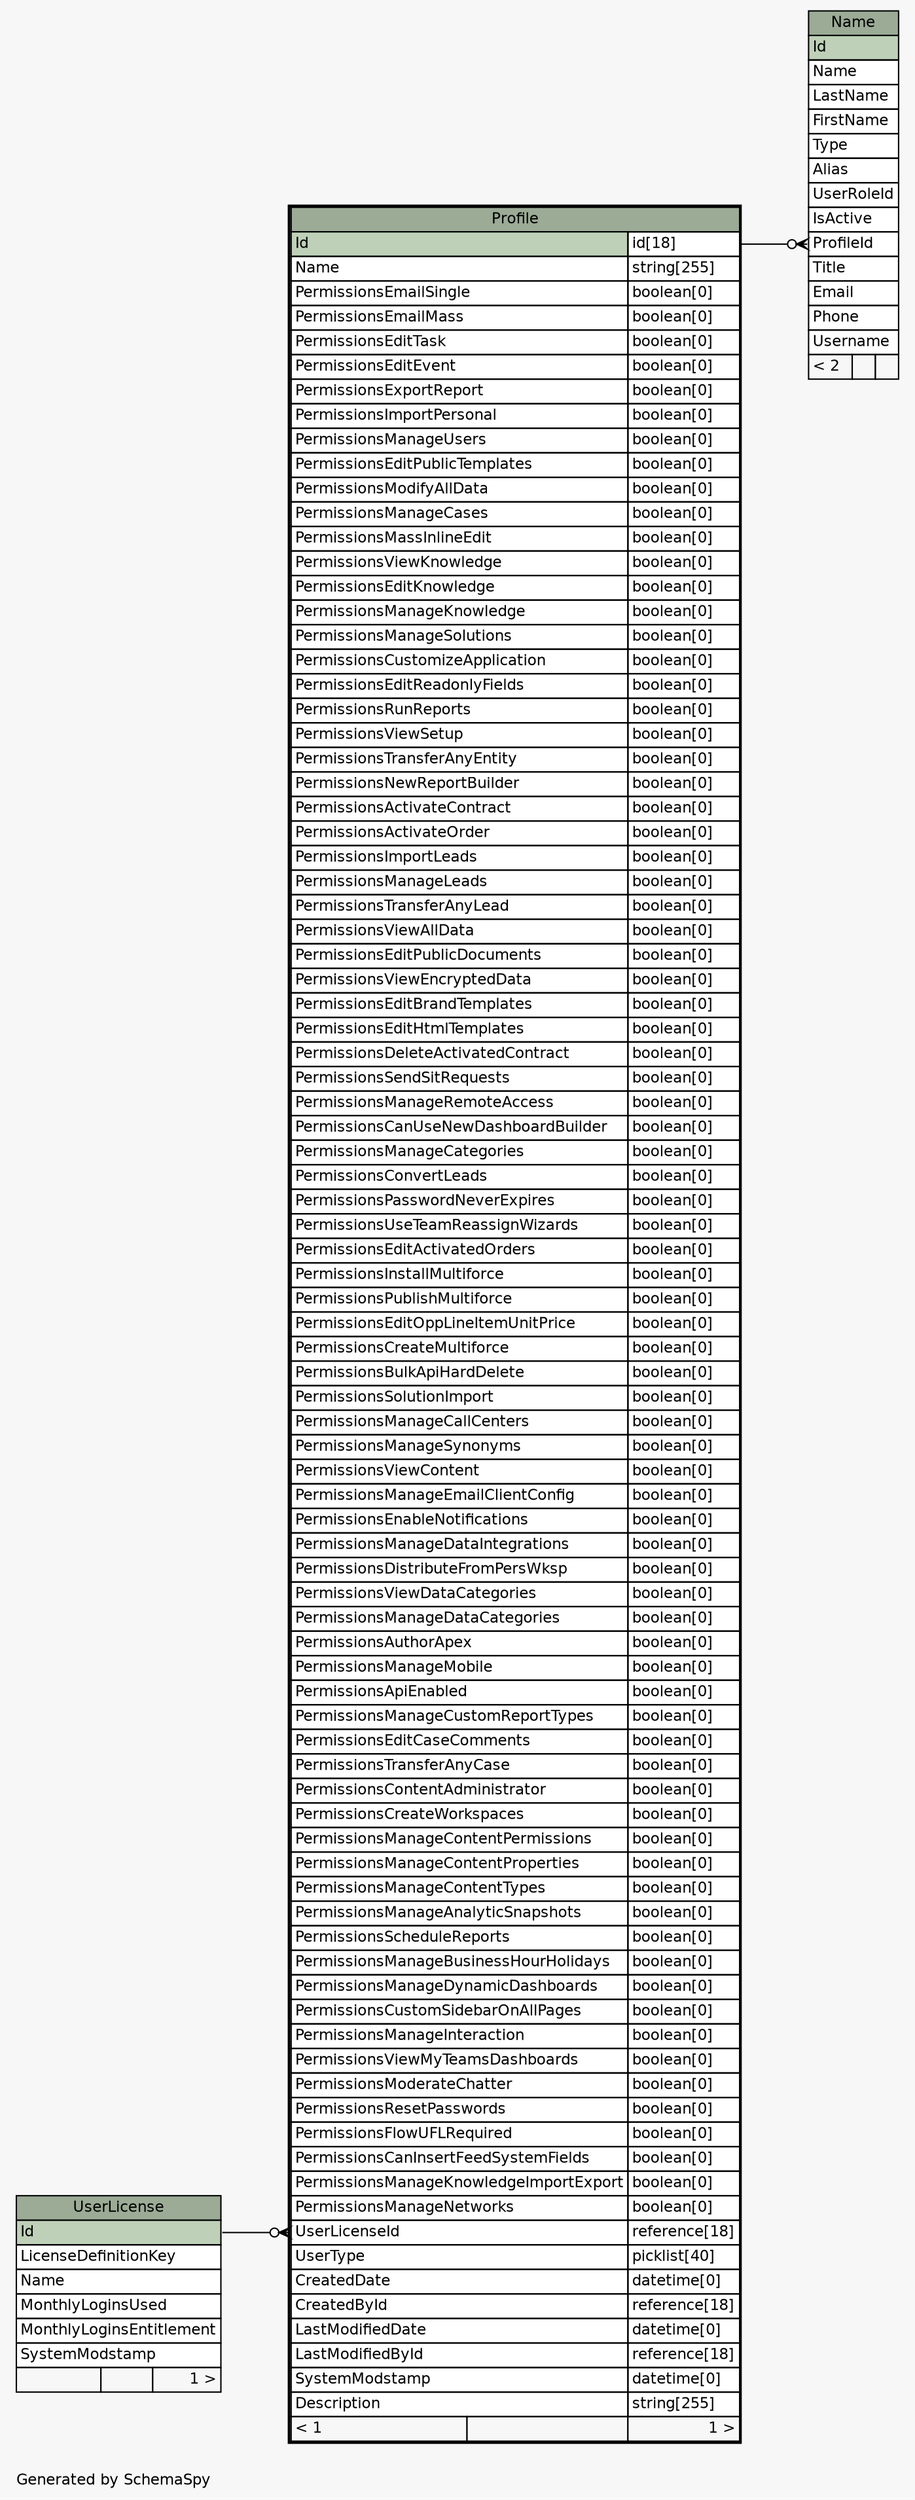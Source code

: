 // dot 2.36.0 on Mac OS X 10.11.6
// SchemaSpy rev 590
digraph "oneDegreeRelationshipsDiagram" {
  graph [
    rankdir="RL"
    bgcolor="#f7f7f7"
    label="\nGenerated by SchemaSpy"
    labeljust="l"
    nodesep="0.18"
    ranksep="0.46"
    fontname="Helvetica"
    fontsize="11"
  ];
  node [
    fontname="Helvetica"
    fontsize="11"
    shape="plaintext"
  ];
  edge [
    arrowsize="0.8"
  ];
  "Name":"ProfileId":w -> "Profile":"Id.type":e [arrowhead=none dir=back arrowtail=crowodot];
  "Profile":"UserLicenseId":w -> "UserLicense":"Id":e [arrowhead=none dir=back arrowtail=crowodot];
  "Name" [
    label=<
    <TABLE BORDER="0" CELLBORDER="1" CELLSPACING="0" BGCOLOR="#ffffff">
      <TR><TD COLSPAN="3" BGCOLOR="#9bab96" ALIGN="CENTER">Name</TD></TR>
      <TR><TD PORT="Id" COLSPAN="3" BGCOLOR="#bed1b8" ALIGN="LEFT">Id</TD></TR>
      <TR><TD PORT="Name" COLSPAN="3" ALIGN="LEFT">Name</TD></TR>
      <TR><TD PORT="LastName" COLSPAN="3" ALIGN="LEFT">LastName</TD></TR>
      <TR><TD PORT="FirstName" COLSPAN="3" ALIGN="LEFT">FirstName</TD></TR>
      <TR><TD PORT="Type" COLSPAN="3" ALIGN="LEFT">Type</TD></TR>
      <TR><TD PORT="Alias" COLSPAN="3" ALIGN="LEFT">Alias</TD></TR>
      <TR><TD PORT="UserRoleId" COLSPAN="3" ALIGN="LEFT">UserRoleId</TD></TR>
      <TR><TD PORT="IsActive" COLSPAN="3" ALIGN="LEFT">IsActive</TD></TR>
      <TR><TD PORT="ProfileId" COLSPAN="3" ALIGN="LEFT">ProfileId</TD></TR>
      <TR><TD PORT="Title" COLSPAN="3" ALIGN="LEFT">Title</TD></TR>
      <TR><TD PORT="Email" COLSPAN="3" ALIGN="LEFT">Email</TD></TR>
      <TR><TD PORT="Phone" COLSPAN="3" ALIGN="LEFT">Phone</TD></TR>
      <TR><TD PORT="Username" COLSPAN="3" ALIGN="LEFT">Username</TD></TR>
      <TR><TD ALIGN="LEFT" BGCOLOR="#f7f7f7">&lt; 2</TD><TD ALIGN="RIGHT" BGCOLOR="#f7f7f7">  </TD><TD ALIGN="RIGHT" BGCOLOR="#f7f7f7">  </TD></TR>
    </TABLE>>
    URL="Name.html"
    tooltip="Name"
  ];
  "Profile" [
    label=<
    <TABLE BORDER="2" CELLBORDER="1" CELLSPACING="0" BGCOLOR="#ffffff">
      <TR><TD COLSPAN="3" BGCOLOR="#9bab96" ALIGN="CENTER">Profile</TD></TR>
      <TR><TD PORT="Id" COLSPAN="2" BGCOLOR="#bed1b8" ALIGN="LEFT">Id</TD><TD PORT="Id.type" ALIGN="LEFT">id[18]</TD></TR>
      <TR><TD PORT="Name" COLSPAN="2" ALIGN="LEFT">Name</TD><TD PORT="Name.type" ALIGN="LEFT">string[255]</TD></TR>
      <TR><TD PORT="PermissionsEmailSingle" COLSPAN="2" ALIGN="LEFT">PermissionsEmailSingle</TD><TD PORT="PermissionsEmailSingle.type" ALIGN="LEFT">boolean[0]</TD></TR>
      <TR><TD PORT="PermissionsEmailMass" COLSPAN="2" ALIGN="LEFT">PermissionsEmailMass</TD><TD PORT="PermissionsEmailMass.type" ALIGN="LEFT">boolean[0]</TD></TR>
      <TR><TD PORT="PermissionsEditTask" COLSPAN="2" ALIGN="LEFT">PermissionsEditTask</TD><TD PORT="PermissionsEditTask.type" ALIGN="LEFT">boolean[0]</TD></TR>
      <TR><TD PORT="PermissionsEditEvent" COLSPAN="2" ALIGN="LEFT">PermissionsEditEvent</TD><TD PORT="PermissionsEditEvent.type" ALIGN="LEFT">boolean[0]</TD></TR>
      <TR><TD PORT="PermissionsExportReport" COLSPAN="2" ALIGN="LEFT">PermissionsExportReport</TD><TD PORT="PermissionsExportReport.type" ALIGN="LEFT">boolean[0]</TD></TR>
      <TR><TD PORT="PermissionsImportPersonal" COLSPAN="2" ALIGN="LEFT">PermissionsImportPersonal</TD><TD PORT="PermissionsImportPersonal.type" ALIGN="LEFT">boolean[0]</TD></TR>
      <TR><TD PORT="PermissionsManageUsers" COLSPAN="2" ALIGN="LEFT">PermissionsManageUsers</TD><TD PORT="PermissionsManageUsers.type" ALIGN="LEFT">boolean[0]</TD></TR>
      <TR><TD PORT="PermissionsEditPublicTemplates" COLSPAN="2" ALIGN="LEFT">PermissionsEditPublicTemplates</TD><TD PORT="PermissionsEditPublicTemplates.type" ALIGN="LEFT">boolean[0]</TD></TR>
      <TR><TD PORT="PermissionsModifyAllData" COLSPAN="2" ALIGN="LEFT">PermissionsModifyAllData</TD><TD PORT="PermissionsModifyAllData.type" ALIGN="LEFT">boolean[0]</TD></TR>
      <TR><TD PORT="PermissionsManageCases" COLSPAN="2" ALIGN="LEFT">PermissionsManageCases</TD><TD PORT="PermissionsManageCases.type" ALIGN="LEFT">boolean[0]</TD></TR>
      <TR><TD PORT="PermissionsMassInlineEdit" COLSPAN="2" ALIGN="LEFT">PermissionsMassInlineEdit</TD><TD PORT="PermissionsMassInlineEdit.type" ALIGN="LEFT">boolean[0]</TD></TR>
      <TR><TD PORT="PermissionsViewKnowledge" COLSPAN="2" ALIGN="LEFT">PermissionsViewKnowledge</TD><TD PORT="PermissionsViewKnowledge.type" ALIGN="LEFT">boolean[0]</TD></TR>
      <TR><TD PORT="PermissionsEditKnowledge" COLSPAN="2" ALIGN="LEFT">PermissionsEditKnowledge</TD><TD PORT="PermissionsEditKnowledge.type" ALIGN="LEFT">boolean[0]</TD></TR>
      <TR><TD PORT="PermissionsManageKnowledge" COLSPAN="2" ALIGN="LEFT">PermissionsManageKnowledge</TD><TD PORT="PermissionsManageKnowledge.type" ALIGN="LEFT">boolean[0]</TD></TR>
      <TR><TD PORT="PermissionsManageSolutions" COLSPAN="2" ALIGN="LEFT">PermissionsManageSolutions</TD><TD PORT="PermissionsManageSolutions.type" ALIGN="LEFT">boolean[0]</TD></TR>
      <TR><TD PORT="PermissionsCustomizeApplication" COLSPAN="2" ALIGN="LEFT">PermissionsCustomizeApplication</TD><TD PORT="PermissionsCustomizeApplication.type" ALIGN="LEFT">boolean[0]</TD></TR>
      <TR><TD PORT="PermissionsEditReadonlyFields" COLSPAN="2" ALIGN="LEFT">PermissionsEditReadonlyFields</TD><TD PORT="PermissionsEditReadonlyFields.type" ALIGN="LEFT">boolean[0]</TD></TR>
      <TR><TD PORT="PermissionsRunReports" COLSPAN="2" ALIGN="LEFT">PermissionsRunReports</TD><TD PORT="PermissionsRunReports.type" ALIGN="LEFT">boolean[0]</TD></TR>
      <TR><TD PORT="PermissionsViewSetup" COLSPAN="2" ALIGN="LEFT">PermissionsViewSetup</TD><TD PORT="PermissionsViewSetup.type" ALIGN="LEFT">boolean[0]</TD></TR>
      <TR><TD PORT="PermissionsTransferAnyEntity" COLSPAN="2" ALIGN="LEFT">PermissionsTransferAnyEntity</TD><TD PORT="PermissionsTransferAnyEntity.type" ALIGN="LEFT">boolean[0]</TD></TR>
      <TR><TD PORT="PermissionsNewReportBuilder" COLSPAN="2" ALIGN="LEFT">PermissionsNewReportBuilder</TD><TD PORT="PermissionsNewReportBuilder.type" ALIGN="LEFT">boolean[0]</TD></TR>
      <TR><TD PORT="PermissionsActivateContract" COLSPAN="2" ALIGN="LEFT">PermissionsActivateContract</TD><TD PORT="PermissionsActivateContract.type" ALIGN="LEFT">boolean[0]</TD></TR>
      <TR><TD PORT="PermissionsActivateOrder" COLSPAN="2" ALIGN="LEFT">PermissionsActivateOrder</TD><TD PORT="PermissionsActivateOrder.type" ALIGN="LEFT">boolean[0]</TD></TR>
      <TR><TD PORT="PermissionsImportLeads" COLSPAN="2" ALIGN="LEFT">PermissionsImportLeads</TD><TD PORT="PermissionsImportLeads.type" ALIGN="LEFT">boolean[0]</TD></TR>
      <TR><TD PORT="PermissionsManageLeads" COLSPAN="2" ALIGN="LEFT">PermissionsManageLeads</TD><TD PORT="PermissionsManageLeads.type" ALIGN="LEFT">boolean[0]</TD></TR>
      <TR><TD PORT="PermissionsTransferAnyLead" COLSPAN="2" ALIGN="LEFT">PermissionsTransferAnyLead</TD><TD PORT="PermissionsTransferAnyLead.type" ALIGN="LEFT">boolean[0]</TD></TR>
      <TR><TD PORT="PermissionsViewAllData" COLSPAN="2" ALIGN="LEFT">PermissionsViewAllData</TD><TD PORT="PermissionsViewAllData.type" ALIGN="LEFT">boolean[0]</TD></TR>
      <TR><TD PORT="PermissionsEditPublicDocuments" COLSPAN="2" ALIGN="LEFT">PermissionsEditPublicDocuments</TD><TD PORT="PermissionsEditPublicDocuments.type" ALIGN="LEFT">boolean[0]</TD></TR>
      <TR><TD PORT="PermissionsViewEncryptedData" COLSPAN="2" ALIGN="LEFT">PermissionsViewEncryptedData</TD><TD PORT="PermissionsViewEncryptedData.type" ALIGN="LEFT">boolean[0]</TD></TR>
      <TR><TD PORT="PermissionsEditBrandTemplates" COLSPAN="2" ALIGN="LEFT">PermissionsEditBrandTemplates</TD><TD PORT="PermissionsEditBrandTemplates.type" ALIGN="LEFT">boolean[0]</TD></TR>
      <TR><TD PORT="PermissionsEditHtmlTemplates" COLSPAN="2" ALIGN="LEFT">PermissionsEditHtmlTemplates</TD><TD PORT="PermissionsEditHtmlTemplates.type" ALIGN="LEFT">boolean[0]</TD></TR>
      <TR><TD PORT="PermissionsDeleteActivatedContract" COLSPAN="2" ALIGN="LEFT">PermissionsDeleteActivatedContract</TD><TD PORT="PermissionsDeleteActivatedContract.type" ALIGN="LEFT">boolean[0]</TD></TR>
      <TR><TD PORT="PermissionsSendSitRequests" COLSPAN="2" ALIGN="LEFT">PermissionsSendSitRequests</TD><TD PORT="PermissionsSendSitRequests.type" ALIGN="LEFT">boolean[0]</TD></TR>
      <TR><TD PORT="PermissionsManageRemoteAccess" COLSPAN="2" ALIGN="LEFT">PermissionsManageRemoteAccess</TD><TD PORT="PermissionsManageRemoteAccess.type" ALIGN="LEFT">boolean[0]</TD></TR>
      <TR><TD PORT="PermissionsCanUseNewDashboardBuilder" COLSPAN="2" ALIGN="LEFT">PermissionsCanUseNewDashboardBuilder</TD><TD PORT="PermissionsCanUseNewDashboardBuilder.type" ALIGN="LEFT">boolean[0]</TD></TR>
      <TR><TD PORT="PermissionsManageCategories" COLSPAN="2" ALIGN="LEFT">PermissionsManageCategories</TD><TD PORT="PermissionsManageCategories.type" ALIGN="LEFT">boolean[0]</TD></TR>
      <TR><TD PORT="PermissionsConvertLeads" COLSPAN="2" ALIGN="LEFT">PermissionsConvertLeads</TD><TD PORT="PermissionsConvertLeads.type" ALIGN="LEFT">boolean[0]</TD></TR>
      <TR><TD PORT="PermissionsPasswordNeverExpires" COLSPAN="2" ALIGN="LEFT">PermissionsPasswordNeverExpires</TD><TD PORT="PermissionsPasswordNeverExpires.type" ALIGN="LEFT">boolean[0]</TD></TR>
      <TR><TD PORT="PermissionsUseTeamReassignWizards" COLSPAN="2" ALIGN="LEFT">PermissionsUseTeamReassignWizards</TD><TD PORT="PermissionsUseTeamReassignWizards.type" ALIGN="LEFT">boolean[0]</TD></TR>
      <TR><TD PORT="PermissionsEditActivatedOrders" COLSPAN="2" ALIGN="LEFT">PermissionsEditActivatedOrders</TD><TD PORT="PermissionsEditActivatedOrders.type" ALIGN="LEFT">boolean[0]</TD></TR>
      <TR><TD PORT="PermissionsInstallMultiforce" COLSPAN="2" ALIGN="LEFT">PermissionsInstallMultiforce</TD><TD PORT="PermissionsInstallMultiforce.type" ALIGN="LEFT">boolean[0]</TD></TR>
      <TR><TD PORT="PermissionsPublishMultiforce" COLSPAN="2" ALIGN="LEFT">PermissionsPublishMultiforce</TD><TD PORT="PermissionsPublishMultiforce.type" ALIGN="LEFT">boolean[0]</TD></TR>
      <TR><TD PORT="PermissionsEditOppLineItemUnitPrice" COLSPAN="2" ALIGN="LEFT">PermissionsEditOppLineItemUnitPrice</TD><TD PORT="PermissionsEditOppLineItemUnitPrice.type" ALIGN="LEFT">boolean[0]</TD></TR>
      <TR><TD PORT="PermissionsCreateMultiforce" COLSPAN="2" ALIGN="LEFT">PermissionsCreateMultiforce</TD><TD PORT="PermissionsCreateMultiforce.type" ALIGN="LEFT">boolean[0]</TD></TR>
      <TR><TD PORT="PermissionsBulkApiHardDelete" COLSPAN="2" ALIGN="LEFT">PermissionsBulkApiHardDelete</TD><TD PORT="PermissionsBulkApiHardDelete.type" ALIGN="LEFT">boolean[0]</TD></TR>
      <TR><TD PORT="PermissionsSolutionImport" COLSPAN="2" ALIGN="LEFT">PermissionsSolutionImport</TD><TD PORT="PermissionsSolutionImport.type" ALIGN="LEFT">boolean[0]</TD></TR>
      <TR><TD PORT="PermissionsManageCallCenters" COLSPAN="2" ALIGN="LEFT">PermissionsManageCallCenters</TD><TD PORT="PermissionsManageCallCenters.type" ALIGN="LEFT">boolean[0]</TD></TR>
      <TR><TD PORT="PermissionsManageSynonyms" COLSPAN="2" ALIGN="LEFT">PermissionsManageSynonyms</TD><TD PORT="PermissionsManageSynonyms.type" ALIGN="LEFT">boolean[0]</TD></TR>
      <TR><TD PORT="PermissionsViewContent" COLSPAN="2" ALIGN="LEFT">PermissionsViewContent</TD><TD PORT="PermissionsViewContent.type" ALIGN="LEFT">boolean[0]</TD></TR>
      <TR><TD PORT="PermissionsManageEmailClientConfig" COLSPAN="2" ALIGN="LEFT">PermissionsManageEmailClientConfig</TD><TD PORT="PermissionsManageEmailClientConfig.type" ALIGN="LEFT">boolean[0]</TD></TR>
      <TR><TD PORT="PermissionsEnableNotifications" COLSPAN="2" ALIGN="LEFT">PermissionsEnableNotifications</TD><TD PORT="PermissionsEnableNotifications.type" ALIGN="LEFT">boolean[0]</TD></TR>
      <TR><TD PORT="PermissionsManageDataIntegrations" COLSPAN="2" ALIGN="LEFT">PermissionsManageDataIntegrations</TD><TD PORT="PermissionsManageDataIntegrations.type" ALIGN="LEFT">boolean[0]</TD></TR>
      <TR><TD PORT="PermissionsDistributeFromPersWksp" COLSPAN="2" ALIGN="LEFT">PermissionsDistributeFromPersWksp</TD><TD PORT="PermissionsDistributeFromPersWksp.type" ALIGN="LEFT">boolean[0]</TD></TR>
      <TR><TD PORT="PermissionsViewDataCategories" COLSPAN="2" ALIGN="LEFT">PermissionsViewDataCategories</TD><TD PORT="PermissionsViewDataCategories.type" ALIGN="LEFT">boolean[0]</TD></TR>
      <TR><TD PORT="PermissionsManageDataCategories" COLSPAN="2" ALIGN="LEFT">PermissionsManageDataCategories</TD><TD PORT="PermissionsManageDataCategories.type" ALIGN="LEFT">boolean[0]</TD></TR>
      <TR><TD PORT="PermissionsAuthorApex" COLSPAN="2" ALIGN="LEFT">PermissionsAuthorApex</TD><TD PORT="PermissionsAuthorApex.type" ALIGN="LEFT">boolean[0]</TD></TR>
      <TR><TD PORT="PermissionsManageMobile" COLSPAN="2" ALIGN="LEFT">PermissionsManageMobile</TD><TD PORT="PermissionsManageMobile.type" ALIGN="LEFT">boolean[0]</TD></TR>
      <TR><TD PORT="PermissionsApiEnabled" COLSPAN="2" ALIGN="LEFT">PermissionsApiEnabled</TD><TD PORT="PermissionsApiEnabled.type" ALIGN="LEFT">boolean[0]</TD></TR>
      <TR><TD PORT="PermissionsManageCustomReportTypes" COLSPAN="2" ALIGN="LEFT">PermissionsManageCustomReportTypes</TD><TD PORT="PermissionsManageCustomReportTypes.type" ALIGN="LEFT">boolean[0]</TD></TR>
      <TR><TD PORT="PermissionsEditCaseComments" COLSPAN="2" ALIGN="LEFT">PermissionsEditCaseComments</TD><TD PORT="PermissionsEditCaseComments.type" ALIGN="LEFT">boolean[0]</TD></TR>
      <TR><TD PORT="PermissionsTransferAnyCase" COLSPAN="2" ALIGN="LEFT">PermissionsTransferAnyCase</TD><TD PORT="PermissionsTransferAnyCase.type" ALIGN="LEFT">boolean[0]</TD></TR>
      <TR><TD PORT="PermissionsContentAdministrator" COLSPAN="2" ALIGN="LEFT">PermissionsContentAdministrator</TD><TD PORT="PermissionsContentAdministrator.type" ALIGN="LEFT">boolean[0]</TD></TR>
      <TR><TD PORT="PermissionsCreateWorkspaces" COLSPAN="2" ALIGN="LEFT">PermissionsCreateWorkspaces</TD><TD PORT="PermissionsCreateWorkspaces.type" ALIGN="LEFT">boolean[0]</TD></TR>
      <TR><TD PORT="PermissionsManageContentPermissions" COLSPAN="2" ALIGN="LEFT">PermissionsManageContentPermissions</TD><TD PORT="PermissionsManageContentPermissions.type" ALIGN="LEFT">boolean[0]</TD></TR>
      <TR><TD PORT="PermissionsManageContentProperties" COLSPAN="2" ALIGN="LEFT">PermissionsManageContentProperties</TD><TD PORT="PermissionsManageContentProperties.type" ALIGN="LEFT">boolean[0]</TD></TR>
      <TR><TD PORT="PermissionsManageContentTypes" COLSPAN="2" ALIGN="LEFT">PermissionsManageContentTypes</TD><TD PORT="PermissionsManageContentTypes.type" ALIGN="LEFT">boolean[0]</TD></TR>
      <TR><TD PORT="PermissionsManageAnalyticSnapshots" COLSPAN="2" ALIGN="LEFT">PermissionsManageAnalyticSnapshots</TD><TD PORT="PermissionsManageAnalyticSnapshots.type" ALIGN="LEFT">boolean[0]</TD></TR>
      <TR><TD PORT="PermissionsScheduleReports" COLSPAN="2" ALIGN="LEFT">PermissionsScheduleReports</TD><TD PORT="PermissionsScheduleReports.type" ALIGN="LEFT">boolean[0]</TD></TR>
      <TR><TD PORT="PermissionsManageBusinessHourHolidays" COLSPAN="2" ALIGN="LEFT">PermissionsManageBusinessHourHolidays</TD><TD PORT="PermissionsManageBusinessHourHolidays.type" ALIGN="LEFT">boolean[0]</TD></TR>
      <TR><TD PORT="PermissionsManageDynamicDashboards" COLSPAN="2" ALIGN="LEFT">PermissionsManageDynamicDashboards</TD><TD PORT="PermissionsManageDynamicDashboards.type" ALIGN="LEFT">boolean[0]</TD></TR>
      <TR><TD PORT="PermissionsCustomSidebarOnAllPages" COLSPAN="2" ALIGN="LEFT">PermissionsCustomSidebarOnAllPages</TD><TD PORT="PermissionsCustomSidebarOnAllPages.type" ALIGN="LEFT">boolean[0]</TD></TR>
      <TR><TD PORT="PermissionsManageInteraction" COLSPAN="2" ALIGN="LEFT">PermissionsManageInteraction</TD><TD PORT="PermissionsManageInteraction.type" ALIGN="LEFT">boolean[0]</TD></TR>
      <TR><TD PORT="PermissionsViewMyTeamsDashboards" COLSPAN="2" ALIGN="LEFT">PermissionsViewMyTeamsDashboards</TD><TD PORT="PermissionsViewMyTeamsDashboards.type" ALIGN="LEFT">boolean[0]</TD></TR>
      <TR><TD PORT="PermissionsModerateChatter" COLSPAN="2" ALIGN="LEFT">PermissionsModerateChatter</TD><TD PORT="PermissionsModerateChatter.type" ALIGN="LEFT">boolean[0]</TD></TR>
      <TR><TD PORT="PermissionsResetPasswords" COLSPAN="2" ALIGN="LEFT">PermissionsResetPasswords</TD><TD PORT="PermissionsResetPasswords.type" ALIGN="LEFT">boolean[0]</TD></TR>
      <TR><TD PORT="PermissionsFlowUFLRequired" COLSPAN="2" ALIGN="LEFT">PermissionsFlowUFLRequired</TD><TD PORT="PermissionsFlowUFLRequired.type" ALIGN="LEFT">boolean[0]</TD></TR>
      <TR><TD PORT="PermissionsCanInsertFeedSystemFields" COLSPAN="2" ALIGN="LEFT">PermissionsCanInsertFeedSystemFields</TD><TD PORT="PermissionsCanInsertFeedSystemFields.type" ALIGN="LEFT">boolean[0]</TD></TR>
      <TR><TD PORT="PermissionsManageKnowledgeImportExport" COLSPAN="2" ALIGN="LEFT">PermissionsManageKnowledgeImportExport</TD><TD PORT="PermissionsManageKnowledgeImportExport.type" ALIGN="LEFT">boolean[0]</TD></TR>
      <TR><TD PORT="PermissionsManageNetworks" COLSPAN="2" ALIGN="LEFT">PermissionsManageNetworks</TD><TD PORT="PermissionsManageNetworks.type" ALIGN="LEFT">boolean[0]</TD></TR>
      <TR><TD PORT="UserLicenseId" COLSPAN="2" ALIGN="LEFT">UserLicenseId</TD><TD PORT="UserLicenseId.type" ALIGN="LEFT">reference[18]</TD></TR>
      <TR><TD PORT="UserType" COLSPAN="2" ALIGN="LEFT">UserType</TD><TD PORT="UserType.type" ALIGN="LEFT">picklist[40]</TD></TR>
      <TR><TD PORT="CreatedDate" COLSPAN="2" ALIGN="LEFT">CreatedDate</TD><TD PORT="CreatedDate.type" ALIGN="LEFT">datetime[0]</TD></TR>
      <TR><TD PORT="CreatedById" COLSPAN="2" ALIGN="LEFT">CreatedById</TD><TD PORT="CreatedById.type" ALIGN="LEFT">reference[18]</TD></TR>
      <TR><TD PORT="LastModifiedDate" COLSPAN="2" ALIGN="LEFT">LastModifiedDate</TD><TD PORT="LastModifiedDate.type" ALIGN="LEFT">datetime[0]</TD></TR>
      <TR><TD PORT="LastModifiedById" COLSPAN="2" ALIGN="LEFT">LastModifiedById</TD><TD PORT="LastModifiedById.type" ALIGN="LEFT">reference[18]</TD></TR>
      <TR><TD PORT="SystemModstamp" COLSPAN="2" ALIGN="LEFT">SystemModstamp</TD><TD PORT="SystemModstamp.type" ALIGN="LEFT">datetime[0]</TD></TR>
      <TR><TD PORT="Description" COLSPAN="2" ALIGN="LEFT">Description</TD><TD PORT="Description.type" ALIGN="LEFT">string[255]</TD></TR>
      <TR><TD ALIGN="LEFT" BGCOLOR="#f7f7f7">&lt; 1</TD><TD ALIGN="RIGHT" BGCOLOR="#f7f7f7">  </TD><TD ALIGN="RIGHT" BGCOLOR="#f7f7f7">1 &gt;</TD></TR>
    </TABLE>>
    URL="Profile.html"
    tooltip="Profile"
  ];
  "UserLicense" [
    label=<
    <TABLE BORDER="0" CELLBORDER="1" CELLSPACING="0" BGCOLOR="#ffffff">
      <TR><TD COLSPAN="3" BGCOLOR="#9bab96" ALIGN="CENTER">UserLicense</TD></TR>
      <TR><TD PORT="Id" COLSPAN="3" BGCOLOR="#bed1b8" ALIGN="LEFT">Id</TD></TR>
      <TR><TD PORT="LicenseDefinitionKey" COLSPAN="3" ALIGN="LEFT">LicenseDefinitionKey</TD></TR>
      <TR><TD PORT="Name" COLSPAN="3" ALIGN="LEFT">Name</TD></TR>
      <TR><TD PORT="MonthlyLoginsUsed" COLSPAN="3" ALIGN="LEFT">MonthlyLoginsUsed</TD></TR>
      <TR><TD PORT="MonthlyLoginsEntitlement" COLSPAN="3" ALIGN="LEFT">MonthlyLoginsEntitlement</TD></TR>
      <TR><TD PORT="SystemModstamp" COLSPAN="3" ALIGN="LEFT">SystemModstamp</TD></TR>
      <TR><TD ALIGN="LEFT" BGCOLOR="#f7f7f7">  </TD><TD ALIGN="RIGHT" BGCOLOR="#f7f7f7">  </TD><TD ALIGN="RIGHT" BGCOLOR="#f7f7f7">1 &gt;</TD></TR>
    </TABLE>>
    URL="UserLicense.html"
    tooltip="UserLicense"
  ];
}
